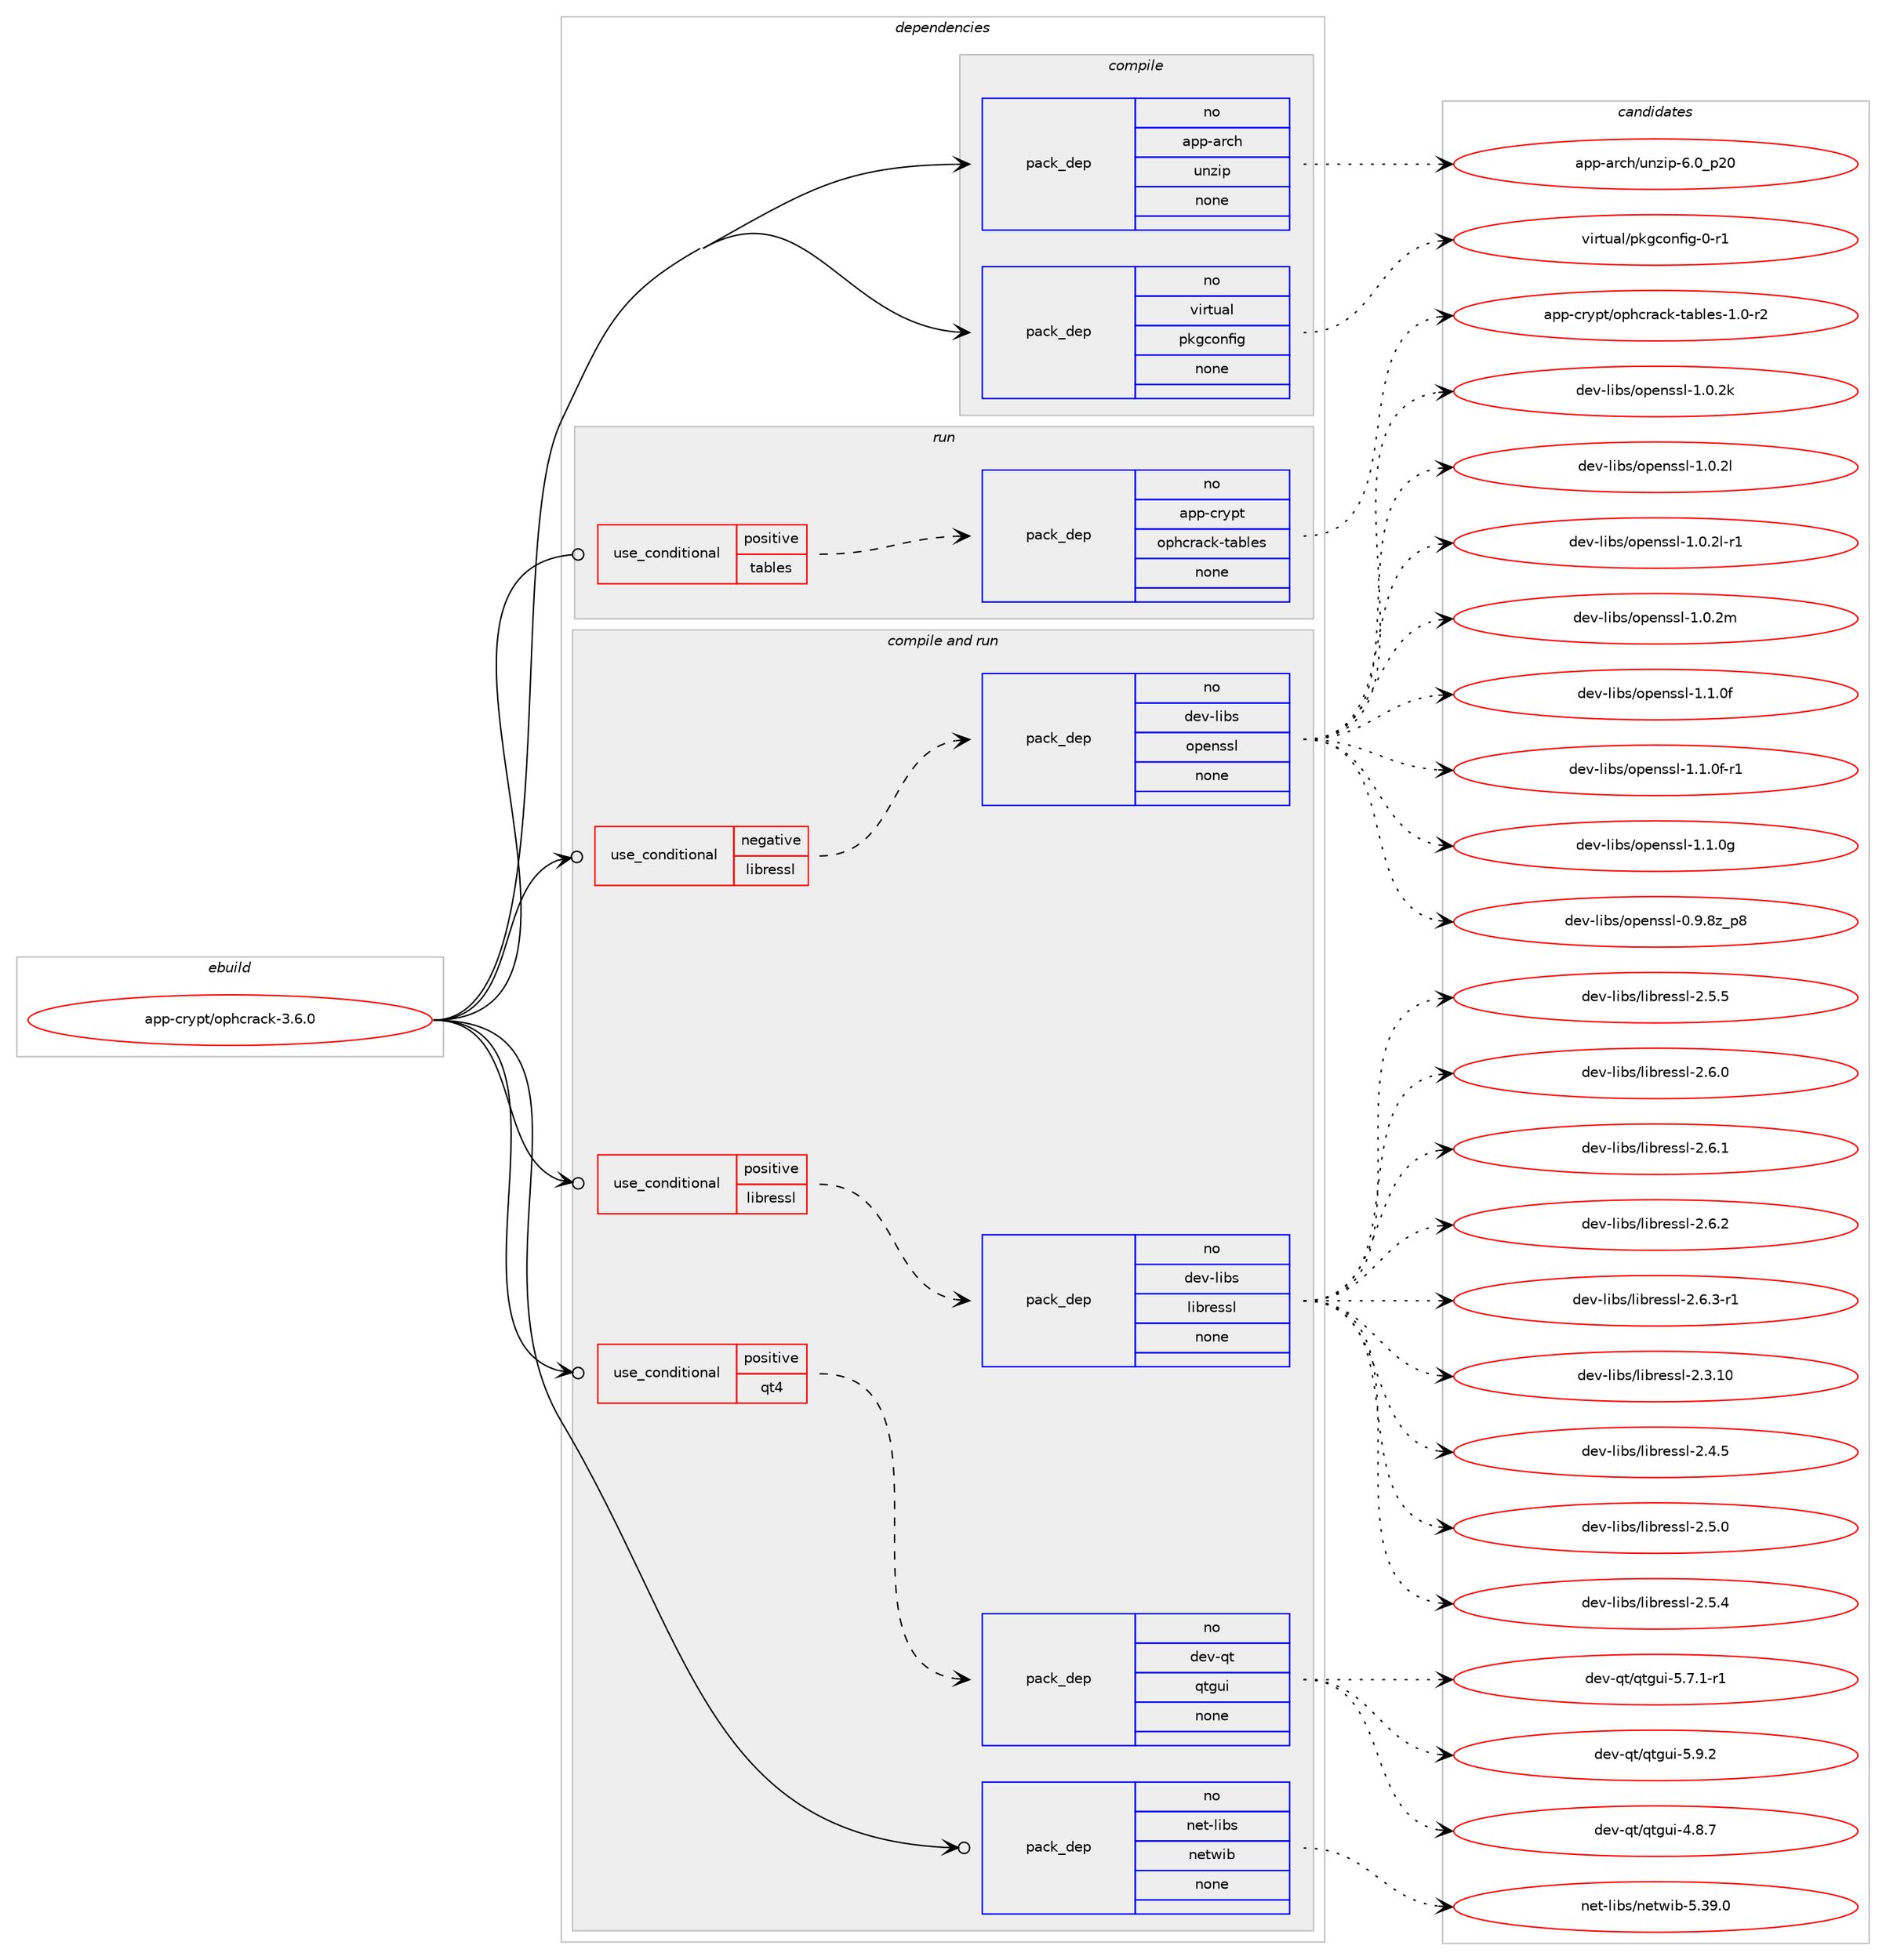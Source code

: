 digraph prolog {

# *************
# Graph options
# *************

newrank=true;
concentrate=true;
compound=true;
graph [rankdir=LR,fontname=Helvetica,fontsize=10,ranksep=1.5];#, ranksep=2.5, nodesep=0.2];
edge  [arrowhead=vee];
node  [fontname=Helvetica,fontsize=10];

# **********
# The ebuild
# **********

subgraph cluster_leftcol {
color=gray;
rank=same;
label=<<i>ebuild</i>>;
id [label="app-crypt/ophcrack-3.6.0", color=red, width=4, href="../app-crypt/ophcrack-3.6.0.svg"];
}

# ****************
# The dependencies
# ****************

subgraph cluster_midcol {
color=gray;
label=<<i>dependencies</i>>;
subgraph cluster_compile {
fillcolor="#eeeeee";
style=filled;
label=<<i>compile</i>>;
subgraph pack9743 {
dependency13598 [label=<<TABLE BORDER="0" CELLBORDER="1" CELLSPACING="0" CELLPADDING="4" WIDTH="220"><TR><TD ROWSPAN="6" CELLPADDING="30">pack_dep</TD></TR><TR><TD WIDTH="110">no</TD></TR><TR><TD>app-arch</TD></TR><TR><TD>unzip</TD></TR><TR><TD>none</TD></TR><TR><TD></TD></TR></TABLE>>, shape=none, color=blue];
}
id:e -> dependency13598:w [weight=20,style="solid",arrowhead="vee"];
subgraph pack9744 {
dependency13599 [label=<<TABLE BORDER="0" CELLBORDER="1" CELLSPACING="0" CELLPADDING="4" WIDTH="220"><TR><TD ROWSPAN="6" CELLPADDING="30">pack_dep</TD></TR><TR><TD WIDTH="110">no</TD></TR><TR><TD>virtual</TD></TR><TR><TD>pkgconfig</TD></TR><TR><TD>none</TD></TR><TR><TD></TD></TR></TABLE>>, shape=none, color=blue];
}
id:e -> dependency13599:w [weight=20,style="solid",arrowhead="vee"];
}
subgraph cluster_compileandrun {
fillcolor="#eeeeee";
style=filled;
label=<<i>compile and run</i>>;
subgraph cond3574 {
dependency13600 [label=<<TABLE BORDER="0" CELLBORDER="1" CELLSPACING="0" CELLPADDING="4"><TR><TD ROWSPAN="3" CELLPADDING="10">use_conditional</TD></TR><TR><TD>negative</TD></TR><TR><TD>libressl</TD></TR></TABLE>>, shape=none, color=red];
subgraph pack9745 {
dependency13601 [label=<<TABLE BORDER="0" CELLBORDER="1" CELLSPACING="0" CELLPADDING="4" WIDTH="220"><TR><TD ROWSPAN="6" CELLPADDING="30">pack_dep</TD></TR><TR><TD WIDTH="110">no</TD></TR><TR><TD>dev-libs</TD></TR><TR><TD>openssl</TD></TR><TR><TD>none</TD></TR><TR><TD></TD></TR></TABLE>>, shape=none, color=blue];
}
dependency13600:e -> dependency13601:w [weight=20,style="dashed",arrowhead="vee"];
}
id:e -> dependency13600:w [weight=20,style="solid",arrowhead="odotvee"];
subgraph cond3575 {
dependency13602 [label=<<TABLE BORDER="0" CELLBORDER="1" CELLSPACING="0" CELLPADDING="4"><TR><TD ROWSPAN="3" CELLPADDING="10">use_conditional</TD></TR><TR><TD>positive</TD></TR><TR><TD>libressl</TD></TR></TABLE>>, shape=none, color=red];
subgraph pack9746 {
dependency13603 [label=<<TABLE BORDER="0" CELLBORDER="1" CELLSPACING="0" CELLPADDING="4" WIDTH="220"><TR><TD ROWSPAN="6" CELLPADDING="30">pack_dep</TD></TR><TR><TD WIDTH="110">no</TD></TR><TR><TD>dev-libs</TD></TR><TR><TD>libressl</TD></TR><TR><TD>none</TD></TR><TR><TD></TD></TR></TABLE>>, shape=none, color=blue];
}
dependency13602:e -> dependency13603:w [weight=20,style="dashed",arrowhead="vee"];
}
id:e -> dependency13602:w [weight=20,style="solid",arrowhead="odotvee"];
subgraph cond3576 {
dependency13604 [label=<<TABLE BORDER="0" CELLBORDER="1" CELLSPACING="0" CELLPADDING="4"><TR><TD ROWSPAN="3" CELLPADDING="10">use_conditional</TD></TR><TR><TD>positive</TD></TR><TR><TD>qt4</TD></TR></TABLE>>, shape=none, color=red];
subgraph pack9747 {
dependency13605 [label=<<TABLE BORDER="0" CELLBORDER="1" CELLSPACING="0" CELLPADDING="4" WIDTH="220"><TR><TD ROWSPAN="6" CELLPADDING="30">pack_dep</TD></TR><TR><TD WIDTH="110">no</TD></TR><TR><TD>dev-qt</TD></TR><TR><TD>qtgui</TD></TR><TR><TD>none</TD></TR><TR><TD></TD></TR></TABLE>>, shape=none, color=blue];
}
dependency13604:e -> dependency13605:w [weight=20,style="dashed",arrowhead="vee"];
}
id:e -> dependency13604:w [weight=20,style="solid",arrowhead="odotvee"];
subgraph pack9748 {
dependency13606 [label=<<TABLE BORDER="0" CELLBORDER="1" CELLSPACING="0" CELLPADDING="4" WIDTH="220"><TR><TD ROWSPAN="6" CELLPADDING="30">pack_dep</TD></TR><TR><TD WIDTH="110">no</TD></TR><TR><TD>net-libs</TD></TR><TR><TD>netwib</TD></TR><TR><TD>none</TD></TR><TR><TD></TD></TR></TABLE>>, shape=none, color=blue];
}
id:e -> dependency13606:w [weight=20,style="solid",arrowhead="odotvee"];
}
subgraph cluster_run {
fillcolor="#eeeeee";
style=filled;
label=<<i>run</i>>;
subgraph cond3577 {
dependency13607 [label=<<TABLE BORDER="0" CELLBORDER="1" CELLSPACING="0" CELLPADDING="4"><TR><TD ROWSPAN="3" CELLPADDING="10">use_conditional</TD></TR><TR><TD>positive</TD></TR><TR><TD>tables</TD></TR></TABLE>>, shape=none, color=red];
subgraph pack9749 {
dependency13608 [label=<<TABLE BORDER="0" CELLBORDER="1" CELLSPACING="0" CELLPADDING="4" WIDTH="220"><TR><TD ROWSPAN="6" CELLPADDING="30">pack_dep</TD></TR><TR><TD WIDTH="110">no</TD></TR><TR><TD>app-crypt</TD></TR><TR><TD>ophcrack-tables</TD></TR><TR><TD>none</TD></TR><TR><TD></TD></TR></TABLE>>, shape=none, color=blue];
}
dependency13607:e -> dependency13608:w [weight=20,style="dashed",arrowhead="vee"];
}
id:e -> dependency13607:w [weight=20,style="solid",arrowhead="odot"];
}
}

# **************
# The candidates
# **************

subgraph cluster_choices {
rank=same;
color=gray;
label=<<i>candidates</i>>;

subgraph choice9743 {
color=black;
nodesep=1;
choice971121124597114991044711711012210511245544648951125048 [label="app-arch/unzip-6.0_p20", color=red, width=4,href="../app-arch/unzip-6.0_p20.svg"];
dependency13598:e -> choice971121124597114991044711711012210511245544648951125048:w [style=dotted,weight="100"];
}
subgraph choice9744 {
color=black;
nodesep=1;
choice11810511411611797108471121071039911111010210510345484511449 [label="virtual/pkgconfig-0-r1", color=red, width=4,href="../virtual/pkgconfig-0-r1.svg"];
dependency13599:e -> choice11810511411611797108471121071039911111010210510345484511449:w [style=dotted,weight="100"];
}
subgraph choice9745 {
color=black;
nodesep=1;
choice1001011184510810598115471111121011101151151084548465746561229511256 [label="dev-libs/openssl-0.9.8z_p8", color=red, width=4,href="../dev-libs/openssl-0.9.8z_p8.svg"];
choice100101118451081059811547111112101110115115108454946484650107 [label="dev-libs/openssl-1.0.2k", color=red, width=4,href="../dev-libs/openssl-1.0.2k.svg"];
choice100101118451081059811547111112101110115115108454946484650108 [label="dev-libs/openssl-1.0.2l", color=red, width=4,href="../dev-libs/openssl-1.0.2l.svg"];
choice1001011184510810598115471111121011101151151084549464846501084511449 [label="dev-libs/openssl-1.0.2l-r1", color=red, width=4,href="../dev-libs/openssl-1.0.2l-r1.svg"];
choice100101118451081059811547111112101110115115108454946484650109 [label="dev-libs/openssl-1.0.2m", color=red, width=4,href="../dev-libs/openssl-1.0.2m.svg"];
choice100101118451081059811547111112101110115115108454946494648102 [label="dev-libs/openssl-1.1.0f", color=red, width=4,href="../dev-libs/openssl-1.1.0f.svg"];
choice1001011184510810598115471111121011101151151084549464946481024511449 [label="dev-libs/openssl-1.1.0f-r1", color=red, width=4,href="../dev-libs/openssl-1.1.0f-r1.svg"];
choice100101118451081059811547111112101110115115108454946494648103 [label="dev-libs/openssl-1.1.0g", color=red, width=4,href="../dev-libs/openssl-1.1.0g.svg"];
dependency13601:e -> choice1001011184510810598115471111121011101151151084548465746561229511256:w [style=dotted,weight="100"];
dependency13601:e -> choice100101118451081059811547111112101110115115108454946484650107:w [style=dotted,weight="100"];
dependency13601:e -> choice100101118451081059811547111112101110115115108454946484650108:w [style=dotted,weight="100"];
dependency13601:e -> choice1001011184510810598115471111121011101151151084549464846501084511449:w [style=dotted,weight="100"];
dependency13601:e -> choice100101118451081059811547111112101110115115108454946484650109:w [style=dotted,weight="100"];
dependency13601:e -> choice100101118451081059811547111112101110115115108454946494648102:w [style=dotted,weight="100"];
dependency13601:e -> choice1001011184510810598115471111121011101151151084549464946481024511449:w [style=dotted,weight="100"];
dependency13601:e -> choice100101118451081059811547111112101110115115108454946494648103:w [style=dotted,weight="100"];
}
subgraph choice9746 {
color=black;
nodesep=1;
choice1001011184510810598115471081059811410111511510845504651464948 [label="dev-libs/libressl-2.3.10", color=red, width=4,href="../dev-libs/libressl-2.3.10.svg"];
choice10010111845108105981154710810598114101115115108455046524653 [label="dev-libs/libressl-2.4.5", color=red, width=4,href="../dev-libs/libressl-2.4.5.svg"];
choice10010111845108105981154710810598114101115115108455046534648 [label="dev-libs/libressl-2.5.0", color=red, width=4,href="../dev-libs/libressl-2.5.0.svg"];
choice10010111845108105981154710810598114101115115108455046534652 [label="dev-libs/libressl-2.5.4", color=red, width=4,href="../dev-libs/libressl-2.5.4.svg"];
choice10010111845108105981154710810598114101115115108455046534653 [label="dev-libs/libressl-2.5.5", color=red, width=4,href="../dev-libs/libressl-2.5.5.svg"];
choice10010111845108105981154710810598114101115115108455046544648 [label="dev-libs/libressl-2.6.0", color=red, width=4,href="../dev-libs/libressl-2.6.0.svg"];
choice10010111845108105981154710810598114101115115108455046544649 [label="dev-libs/libressl-2.6.1", color=red, width=4,href="../dev-libs/libressl-2.6.1.svg"];
choice10010111845108105981154710810598114101115115108455046544650 [label="dev-libs/libressl-2.6.2", color=red, width=4,href="../dev-libs/libressl-2.6.2.svg"];
choice100101118451081059811547108105981141011151151084550465446514511449 [label="dev-libs/libressl-2.6.3-r1", color=red, width=4,href="../dev-libs/libressl-2.6.3-r1.svg"];
dependency13603:e -> choice1001011184510810598115471081059811410111511510845504651464948:w [style=dotted,weight="100"];
dependency13603:e -> choice10010111845108105981154710810598114101115115108455046524653:w [style=dotted,weight="100"];
dependency13603:e -> choice10010111845108105981154710810598114101115115108455046534648:w [style=dotted,weight="100"];
dependency13603:e -> choice10010111845108105981154710810598114101115115108455046534652:w [style=dotted,weight="100"];
dependency13603:e -> choice10010111845108105981154710810598114101115115108455046534653:w [style=dotted,weight="100"];
dependency13603:e -> choice10010111845108105981154710810598114101115115108455046544648:w [style=dotted,weight="100"];
dependency13603:e -> choice10010111845108105981154710810598114101115115108455046544649:w [style=dotted,weight="100"];
dependency13603:e -> choice10010111845108105981154710810598114101115115108455046544650:w [style=dotted,weight="100"];
dependency13603:e -> choice100101118451081059811547108105981141011151151084550465446514511449:w [style=dotted,weight="100"];
}
subgraph choice9747 {
color=black;
nodesep=1;
choice1001011184511311647113116103117105455246564655 [label="dev-qt/qtgui-4.8.7", color=red, width=4,href="../dev-qt/qtgui-4.8.7.svg"];
choice10010111845113116471131161031171054553465546494511449 [label="dev-qt/qtgui-5.7.1-r1", color=red, width=4,href="../dev-qt/qtgui-5.7.1-r1.svg"];
choice1001011184511311647113116103117105455346574650 [label="dev-qt/qtgui-5.9.2", color=red, width=4,href="../dev-qt/qtgui-5.9.2.svg"];
dependency13605:e -> choice1001011184511311647113116103117105455246564655:w [style=dotted,weight="100"];
dependency13605:e -> choice10010111845113116471131161031171054553465546494511449:w [style=dotted,weight="100"];
dependency13605:e -> choice1001011184511311647113116103117105455346574650:w [style=dotted,weight="100"];
}
subgraph choice9748 {
color=black;
nodesep=1;
choice1101011164510810598115471101011161191059845534651574648 [label="net-libs/netwib-5.39.0", color=red, width=4,href="../net-libs/netwib-5.39.0.svg"];
dependency13606:e -> choice1101011164510810598115471101011161191059845534651574648:w [style=dotted,weight="100"];
}
subgraph choice9749 {
color=black;
nodesep=1;
choice97112112459911412111211647111112104991149799107451169798108101115454946484511450 [label="app-crypt/ophcrack-tables-1.0-r2", color=red, width=4,href="../app-crypt/ophcrack-tables-1.0-r2.svg"];
dependency13608:e -> choice97112112459911412111211647111112104991149799107451169798108101115454946484511450:w [style=dotted,weight="100"];
}
}

}
